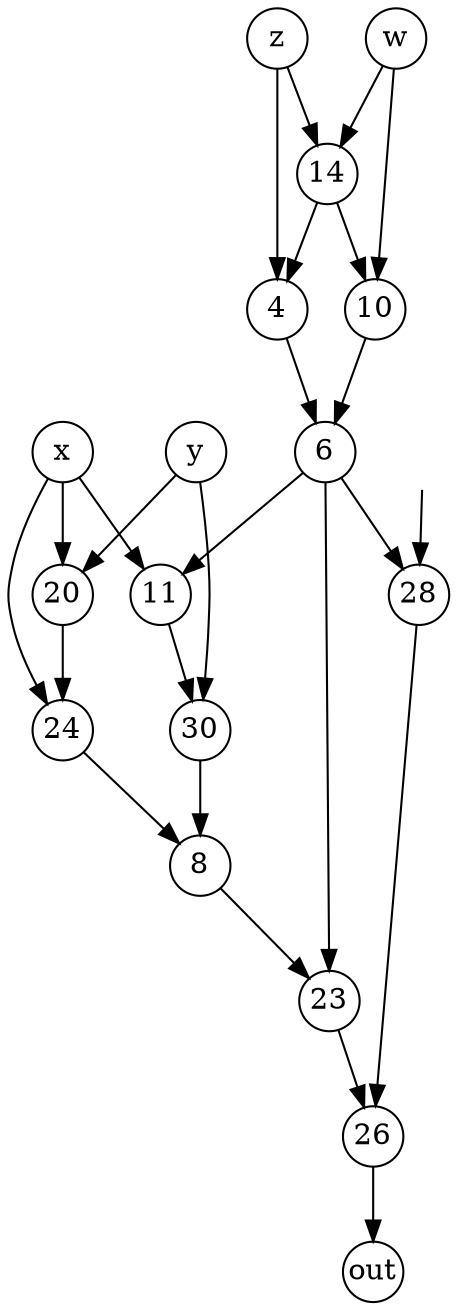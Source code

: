 digraph MVGComplexG8_8 {
	rankdir=UD
	node [fixedsize=true shape=circle width=.4]
	0 [label=x]
	1 [label=y]
	2 [label=z]
	3 [label=w]
	32 [label=out]
	14 -> 4
	2 -> 4
	10 -> 6
	4 -> 6
	24 -> 8
	30 -> 8
	3 -> 10
	14 -> 10
	6 -> 11
	0 -> 11
	3 -> 14
	2 -> 14
	0 -> 20
	1 -> 20
	8 -> 23
	6 -> 23
	20 -> 24
	0 -> 24
	28 -> 26
	23 -> 26
	15 [label="" shape=none]
	15 -> 28
	6 -> 28
	1 -> 30
	11 -> 30
	26 -> 32
}
